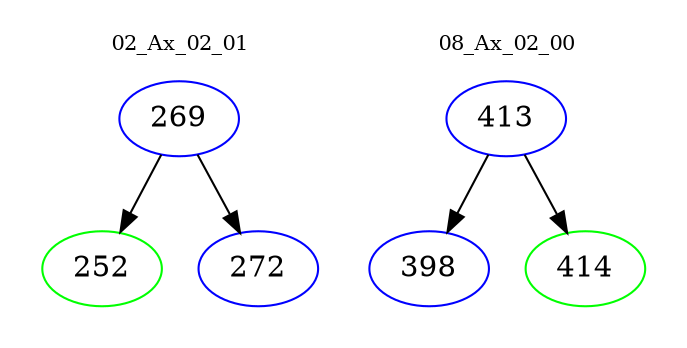 digraph{
subgraph cluster_0 {
color = white
label = "02_Ax_02_01";
fontsize=10;
T0_269 [label="269", color="blue"]
T0_269 -> T0_252 [color="black"]
T0_252 [label="252", color="green"]
T0_269 -> T0_272 [color="black"]
T0_272 [label="272", color="blue"]
}
subgraph cluster_1 {
color = white
label = "08_Ax_02_00";
fontsize=10;
T1_413 [label="413", color="blue"]
T1_413 -> T1_398 [color="black"]
T1_398 [label="398", color="blue"]
T1_413 -> T1_414 [color="black"]
T1_414 [label="414", color="green"]
}
}

